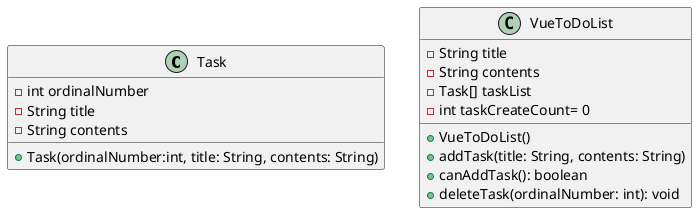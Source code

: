 @startuml
'Modelの設計
class Task{
    - int ordinalNumber
    - String title
    - String contents

    + Task(ordinalNumber:int, title: String, contents: String)
}

class VueToDoList{
    - String title
    - String contents
    - Task[] taskList
    - int taskCreateCount= 0

    + VueToDoList()
    + addTask(title: String, contents: String)
    + canAddTask(): boolean
    + deleteTask(ordinalNumber: int): void
}

@enduml
